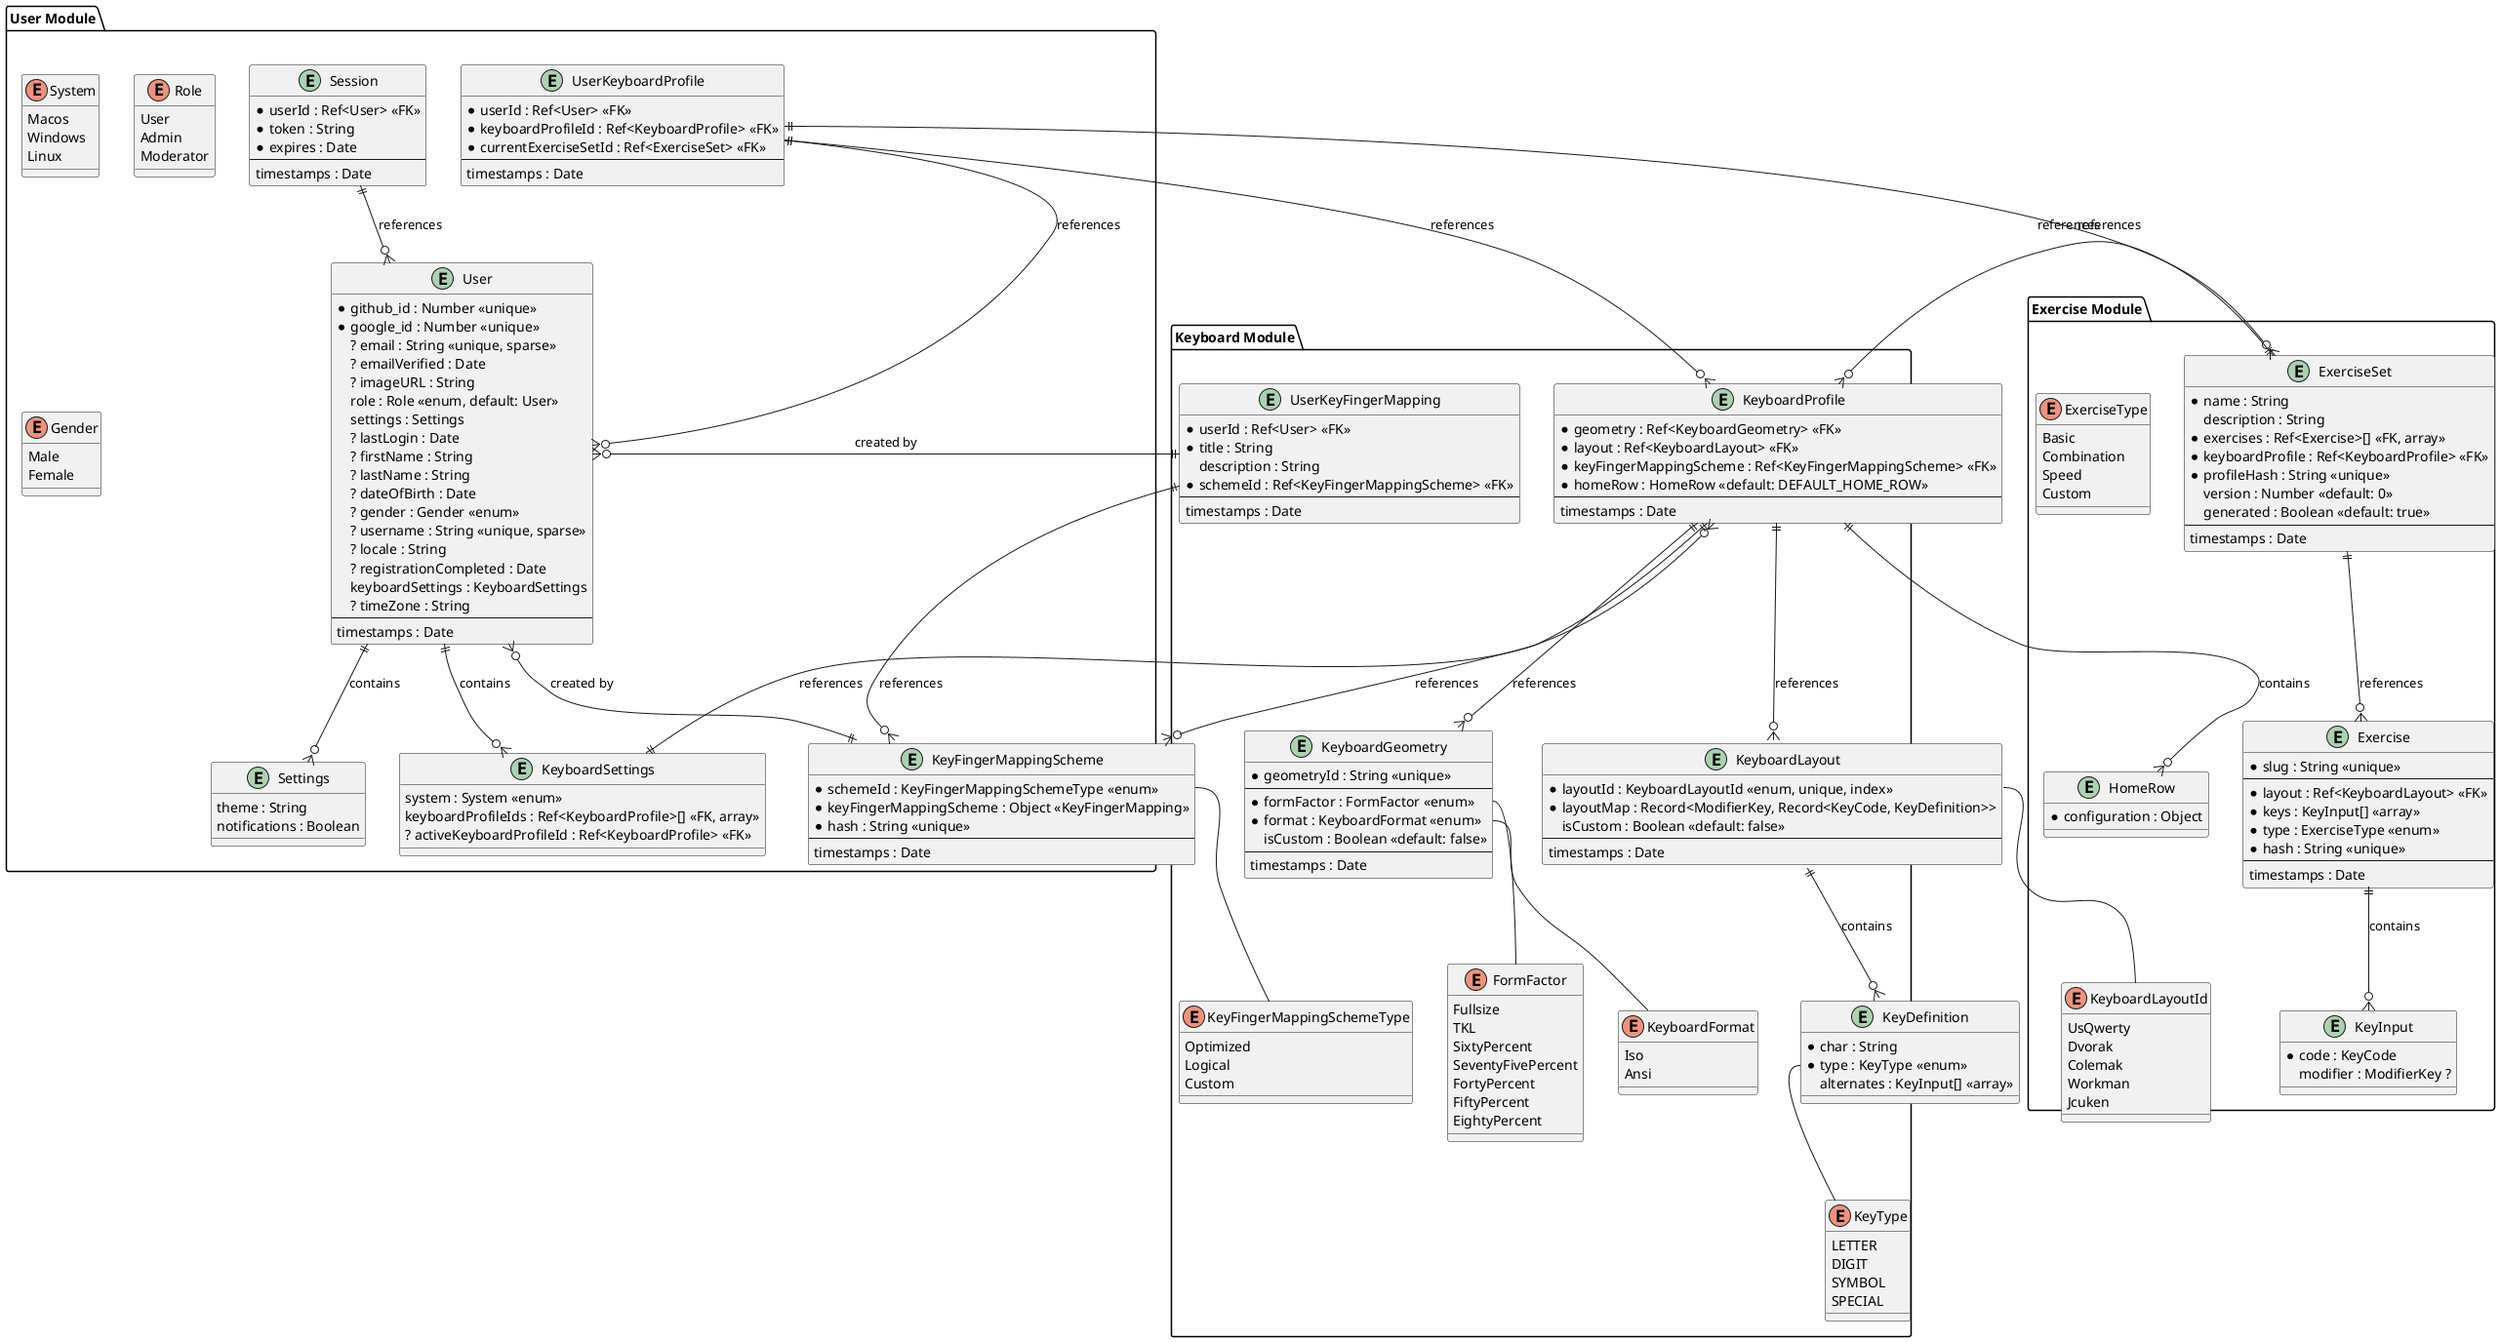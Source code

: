@startuml
' ER Diagram for Keyboard Trainer System (Updated for KeyFingerMappingScheme)
' Organizes entities by logical modules for clarity

package "Exercise Module" {
  entity "Exercise" {
    ' Represents a single exercise with key inputs and layout
    * slug : String <<unique>>
    --
    * layout : Ref<KeyboardLayout> <<FK>>
    * keys : KeyInput[] <<array>>
    * type : ExerciseType <<enum>>
    * hash : String <<unique>>
    --
    timestamps : Date
  }

  entity "ExerciseSet" {
    ' Groups exercises for a specific keyboard profile
    * name : String
    description : String
    * exercises : Ref<Exercise>[] <<FK, array>>
    * keyboardProfile : Ref<KeyboardProfile> <<FK>>
    * profileHash : String <<unique>>
    version : Number <<default: 0>>
    generated : Boolean <<default: true>>
    --
    timestamps : Date
  }

  entity "KeyInput" {
    ' Defines a key press with code and modifier
    * code : KeyCode
    modifier : ModifierKey ?
  }

  enum "ExerciseType" {
    Basic
    Combination
    Speed
    Custom
  }
}

package "Keyboard Module" {
  entity "KeyboardProfile" {
    ' Defines user-specific keyboard configuration
    * geometry : Ref<KeyboardGeometry> <<FK>>
    * layout : Ref<KeyboardLayout> <<FK>>
    * keyFingerMappingScheme : Ref<KeyFingerMappingScheme> <<FK>>
    * homeRow : HomeRow <<default: DEFAULT_HOME_ROW>>
    --
    timestamps : Date
  }

  entity "KeyboardGeometry" {
    ' Defines physical geometry of the keyboard
    * geometryId : String <<unique>>
    --
    * formFactor : FormFactor <<enum>>
    * format : KeyboardFormat <<enum>>
    isCustom : Boolean <<default: false>>
    --
    timestamps : Date
  }

  entity "KeyboardLayout" {
    ' Defines keyboard layout with key mappings
    * layoutId : KeyboardLayoutId <<enum, unique, index>>
    * layoutMap : Record<ModifierKey, Record<KeyCode, KeyDefinition>>
    isCustom : Boolean <<default: false>>
    --
    timestamps : Date
  }

  entity "KeyDefinition" {
    ' Defines key characteristics for a layout
    * char : String
    * type : KeyType <<enum>>
    alternates : KeyInput[] <<array>>
  }

  entity "KeyFingerMappingScheme" {
    ' Maps keys to fingers for typing
    * schemeId : KeyFingerMappingSchemeType <<enum>>
    * keyFingerMappingScheme : Object <<KeyFingerMapping>>
    * hash : String <<unique>>
    --
    timestamps : Date
  }

  entity "UserKeyFingerMapping" {
    ' Links user to a scheme with custom title
    * userId : Ref<User> <<FK>>
    * title : String
    description : String
    * schemeId : Ref<KeyFingerMappingScheme> <<FK>>
    --
    timestamps : Date
  }

  entity "HomeRow" {
    ' Defines home row configuration for typing
    * configuration : Object
  }

  enum "FormFactor" {
    Fullsize
    TKL
    SixtyPercent
    SeventyFivePercent
    FortyPercent
    FiftyPercent
    EightyPercent
  }

  enum "KeyboardFormat" {
    Iso
    Ansi
  }

  enum "KeyboardLayoutId" {
    UsQwerty
    Dvorak
    Colemak
    Workman
    Jcuken
  }

  enum "KeyType" {
    LETTER
    DIGIT
    SYMBOL
    SPECIAL
  }

  enum "KeyFingerMappingSchemeType" {
    Optimized
    Logical
    Custom
  }
}

package "User Module" {
  entity "User" {
    ' Represents a user with authentication and settings
    * github_id : Number <<unique>>
    * google_id : Number <<unique>>
    ? email : String <<unique, sparse>>
    ? emailVerified : Date
    ? imageURL : String
    role : Role <<enum, default: User>>
    settings : Settings
    ? lastLogin : Date
    ? firstName : String
    ? lastName : String
    ? dateOfBirth : Date
    ? gender : Gender <<enum>>
    ? username : String <<unique, sparse>>
    ? locale : String
    ? registrationCompleted : Date
    keyboardSettings : KeyboardSettings
    ? timeZone : String
    --
    timestamps : Date
  }

  entity "Settings" {
    ' User-specific settings
    theme : String
    notifications : Boolean
  }

  entity "KeyboardSettings" {
    ' User-specific keyboard settings
    system : System <<enum>>
    keyboardProfileIds : Ref<KeyboardProfile>[] <<FK, array>>
    ? activeKeyboardProfileId : Ref<KeyboardProfile> <<FK>>
  }

  entity "UserKeyboardProfile" {
    ' Links user to keyboard profile and exercise set
    * userId : Ref<User> <<FK>>
    * keyboardProfileId : Ref<KeyboardProfile> <<FK>>
    * currentExerciseSetId : Ref<ExerciseSet> <<FK>>
    --
    timestamps : Date
  }

  entity "Session" {
    ' Represents a user session, used in authentication
    * userId : Ref<User> <<FK>>
    * token : String
    * expires : Date
    --
    timestamps : Date
  }

  enum "System" {
    Macos
    Windows
    Linux
  }

  enum "Role" {
    User
    Admin
    Moderator
  }

  enum "Gender" {
    Male
    Female
  }
}

' Relationships
Exercise ||--o{ KeyInput : contains
Exercise ||--o{ KeyboardLayout : references
ExerciseSet ||--o{ Exercise : references
ExerciseSet ||--o{ KeyboardProfile : references
KeyboardProfile ||--o{ KeyboardGeometry : references
KeyboardProfile ||--o{ KeyboardLayout : references
KeyboardProfile ||--o{ KeyFingerMappingScheme : references
KeyboardProfile ||--o{ HomeRow : contains
KeyboardLayout ||--o{ KeyDefinition : contains
UserKeyFingerMapping ||--o{ User : created by
UserKeyFingerMapping ||--o{ KeyFingerMappingScheme : references
KeyDefinition ||--o{ KeyInput : contains
KeyFingerMappingScheme ||--o{ User : created by
User ||--o{ Settings : contains
User ||--o{ KeyboardSettings : contains
KeyboardSettings ||--o{ KeyboardProfile : references
UserKeyboardProfile ||--o{ User : references
UserKeyboardProfile ||--o{ KeyboardProfile : references
UserKeyboardProfile ||--o{ ExerciseSet : references
Session ||--o{ User : references

' Enum dependencies (as type references)
KeyboardGeometry::formFactor -- FormFactor
KeyboardGeometry::format -- KeyboardFormat

KeyboardLayout::layoutId -- KeyboardLayoutId

KeyDefinition::type -- KeyType

KeyFingerMappingScheme::schemeId -- KeyFingerMappingSchemeType

@enduml
